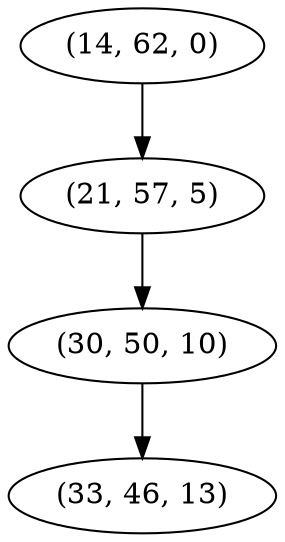 digraph tree {
    "(14, 62, 0)";
    "(21, 57, 5)";
    "(30, 50, 10)";
    "(33, 46, 13)";
    "(14, 62, 0)" -> "(21, 57, 5)";
    "(21, 57, 5)" -> "(30, 50, 10)";
    "(30, 50, 10)" -> "(33, 46, 13)";
}
